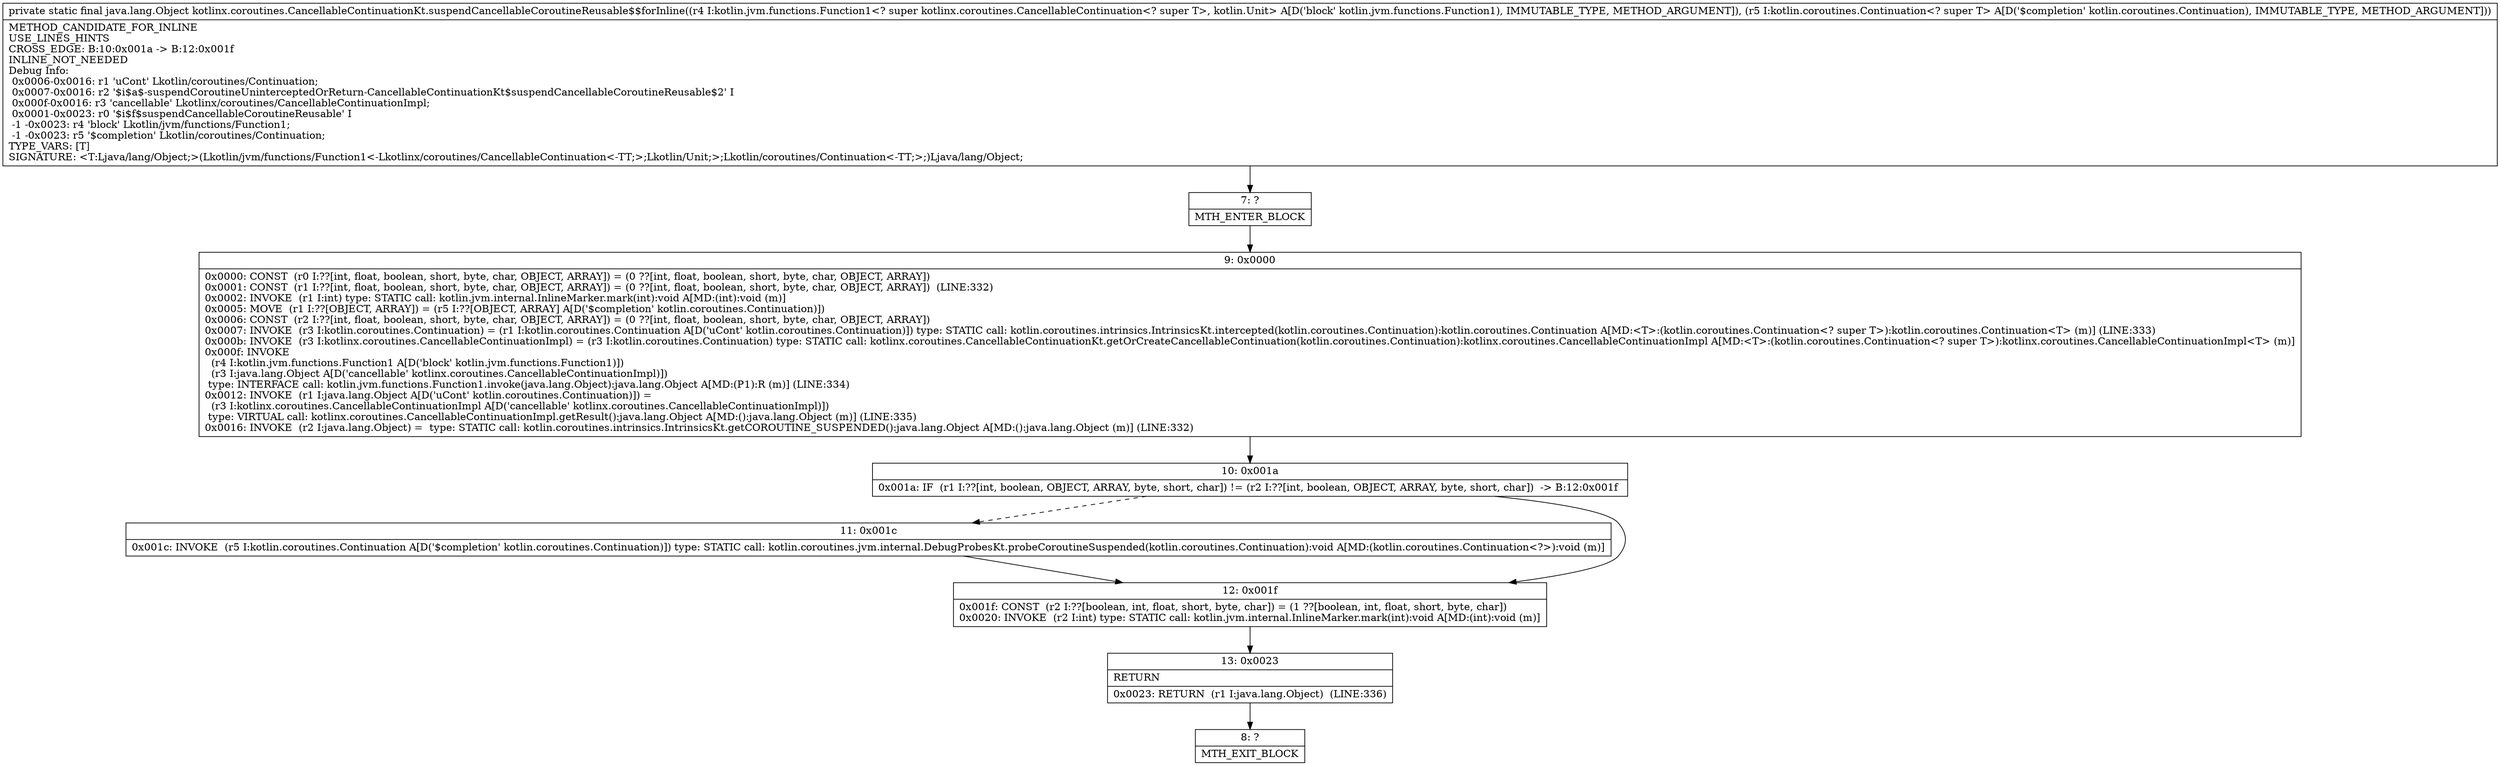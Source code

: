 digraph "CFG forkotlinx.coroutines.CancellableContinuationKt.suspendCancellableCoroutineReusable$$forInline(Lkotlin\/jvm\/functions\/Function1;Lkotlin\/coroutines\/Continuation;)Ljava\/lang\/Object;" {
Node_7 [shape=record,label="{7\:\ ?|MTH_ENTER_BLOCK\l}"];
Node_9 [shape=record,label="{9\:\ 0x0000|0x0000: CONST  (r0 I:??[int, float, boolean, short, byte, char, OBJECT, ARRAY]) = (0 ??[int, float, boolean, short, byte, char, OBJECT, ARRAY]) \l0x0001: CONST  (r1 I:??[int, float, boolean, short, byte, char, OBJECT, ARRAY]) = (0 ??[int, float, boolean, short, byte, char, OBJECT, ARRAY])  (LINE:332)\l0x0002: INVOKE  (r1 I:int) type: STATIC call: kotlin.jvm.internal.InlineMarker.mark(int):void A[MD:(int):void (m)]\l0x0005: MOVE  (r1 I:??[OBJECT, ARRAY]) = (r5 I:??[OBJECT, ARRAY] A[D('$completion' kotlin.coroutines.Continuation)]) \l0x0006: CONST  (r2 I:??[int, float, boolean, short, byte, char, OBJECT, ARRAY]) = (0 ??[int, float, boolean, short, byte, char, OBJECT, ARRAY]) \l0x0007: INVOKE  (r3 I:kotlin.coroutines.Continuation) = (r1 I:kotlin.coroutines.Continuation A[D('uCont' kotlin.coroutines.Continuation)]) type: STATIC call: kotlin.coroutines.intrinsics.IntrinsicsKt.intercepted(kotlin.coroutines.Continuation):kotlin.coroutines.Continuation A[MD:\<T\>:(kotlin.coroutines.Continuation\<? super T\>):kotlin.coroutines.Continuation\<T\> (m)] (LINE:333)\l0x000b: INVOKE  (r3 I:kotlinx.coroutines.CancellableContinuationImpl) = (r3 I:kotlin.coroutines.Continuation) type: STATIC call: kotlinx.coroutines.CancellableContinuationKt.getOrCreateCancellableContinuation(kotlin.coroutines.Continuation):kotlinx.coroutines.CancellableContinuationImpl A[MD:\<T\>:(kotlin.coroutines.Continuation\<? super T\>):kotlinx.coroutines.CancellableContinuationImpl\<T\> (m)]\l0x000f: INVOKE  \l  (r4 I:kotlin.jvm.functions.Function1 A[D('block' kotlin.jvm.functions.Function1)])\l  (r3 I:java.lang.Object A[D('cancellable' kotlinx.coroutines.CancellableContinuationImpl)])\l type: INTERFACE call: kotlin.jvm.functions.Function1.invoke(java.lang.Object):java.lang.Object A[MD:(P1):R (m)] (LINE:334)\l0x0012: INVOKE  (r1 I:java.lang.Object A[D('uCont' kotlin.coroutines.Continuation)]) = \l  (r3 I:kotlinx.coroutines.CancellableContinuationImpl A[D('cancellable' kotlinx.coroutines.CancellableContinuationImpl)])\l type: VIRTUAL call: kotlinx.coroutines.CancellableContinuationImpl.getResult():java.lang.Object A[MD:():java.lang.Object (m)] (LINE:335)\l0x0016: INVOKE  (r2 I:java.lang.Object) =  type: STATIC call: kotlin.coroutines.intrinsics.IntrinsicsKt.getCOROUTINE_SUSPENDED():java.lang.Object A[MD:():java.lang.Object (m)] (LINE:332)\l}"];
Node_10 [shape=record,label="{10\:\ 0x001a|0x001a: IF  (r1 I:??[int, boolean, OBJECT, ARRAY, byte, short, char]) != (r2 I:??[int, boolean, OBJECT, ARRAY, byte, short, char])  \-\> B:12:0x001f \l}"];
Node_11 [shape=record,label="{11\:\ 0x001c|0x001c: INVOKE  (r5 I:kotlin.coroutines.Continuation A[D('$completion' kotlin.coroutines.Continuation)]) type: STATIC call: kotlin.coroutines.jvm.internal.DebugProbesKt.probeCoroutineSuspended(kotlin.coroutines.Continuation):void A[MD:(kotlin.coroutines.Continuation\<?\>):void (m)]\l}"];
Node_12 [shape=record,label="{12\:\ 0x001f|0x001f: CONST  (r2 I:??[boolean, int, float, short, byte, char]) = (1 ??[boolean, int, float, short, byte, char]) \l0x0020: INVOKE  (r2 I:int) type: STATIC call: kotlin.jvm.internal.InlineMarker.mark(int):void A[MD:(int):void (m)]\l}"];
Node_13 [shape=record,label="{13\:\ 0x0023|RETURN\l|0x0023: RETURN  (r1 I:java.lang.Object)  (LINE:336)\l}"];
Node_8 [shape=record,label="{8\:\ ?|MTH_EXIT_BLOCK\l}"];
MethodNode[shape=record,label="{private static final java.lang.Object kotlinx.coroutines.CancellableContinuationKt.suspendCancellableCoroutineReusable$$forInline((r4 I:kotlin.jvm.functions.Function1\<? super kotlinx.coroutines.CancellableContinuation\<? super T\>, kotlin.Unit\> A[D('block' kotlin.jvm.functions.Function1), IMMUTABLE_TYPE, METHOD_ARGUMENT]), (r5 I:kotlin.coroutines.Continuation\<? super T\> A[D('$completion' kotlin.coroutines.Continuation), IMMUTABLE_TYPE, METHOD_ARGUMENT]))  | METHOD_CANDIDATE_FOR_INLINE\lUSE_LINES_HINTS\lCROSS_EDGE: B:10:0x001a \-\> B:12:0x001f\lINLINE_NOT_NEEDED\lDebug Info:\l  0x0006\-0x0016: r1 'uCont' Lkotlin\/coroutines\/Continuation;\l  0x0007\-0x0016: r2 '$i$a$\-suspendCoroutineUninterceptedOrReturn\-CancellableContinuationKt$suspendCancellableCoroutineReusable$2' I\l  0x000f\-0x0016: r3 'cancellable' Lkotlinx\/coroutines\/CancellableContinuationImpl;\l  0x0001\-0x0023: r0 '$i$f$suspendCancellableCoroutineReusable' I\l  \-1 \-0x0023: r4 'block' Lkotlin\/jvm\/functions\/Function1;\l  \-1 \-0x0023: r5 '$completion' Lkotlin\/coroutines\/Continuation;\lTYPE_VARS: [T]\lSIGNATURE: \<T:Ljava\/lang\/Object;\>(Lkotlin\/jvm\/functions\/Function1\<\-Lkotlinx\/coroutines\/CancellableContinuation\<\-TT;\>;Lkotlin\/Unit;\>;Lkotlin\/coroutines\/Continuation\<\-TT;\>;)Ljava\/lang\/Object;\l}"];
MethodNode -> Node_7;Node_7 -> Node_9;
Node_9 -> Node_10;
Node_10 -> Node_11[style=dashed];
Node_10 -> Node_12;
Node_11 -> Node_12;
Node_12 -> Node_13;
Node_13 -> Node_8;
}

